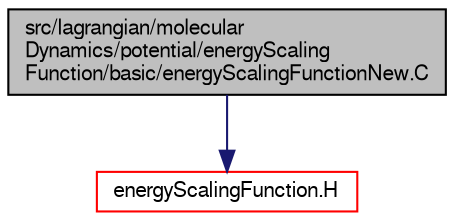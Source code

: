 digraph "src/lagrangian/molecularDynamics/potential/energyScalingFunction/basic/energyScalingFunctionNew.C"
{
  bgcolor="transparent";
  edge [fontname="FreeSans",fontsize="10",labelfontname="FreeSans",labelfontsize="10"];
  node [fontname="FreeSans",fontsize="10",shape=record];
  Node0 [label="src/lagrangian/molecular\lDynamics/potential/energyScaling\lFunction/basic/energyScalingFunctionNew.C",height=0.2,width=0.4,color="black", fillcolor="grey75", style="filled", fontcolor="black"];
  Node0 -> Node1 [color="midnightblue",fontsize="10",style="solid",fontname="FreeSans"];
  Node1 [label="energyScalingFunction.H",height=0.2,width=0.4,color="red",URL="$a06479.html"];
}
